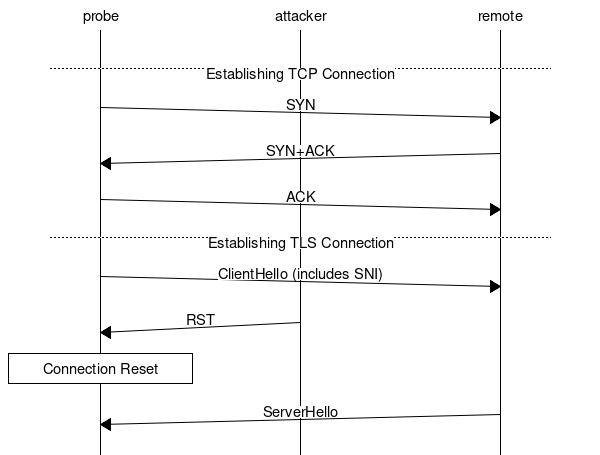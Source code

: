 msc {
  arcgradient="10";

  probe,attacker,remote;

  |||;
  --- [label="Establishing TCP Connection"];
  probe=>remote [ label = "SYN" ];
  probe<=remote [ label = "SYN+ACK" ];
  probe=>remote [ label = "ACK" ];
  
  --- [label="Establishing TLS Connection"];
  probe=>remote [ label = "ClientHello (includes SNI)" ];
  probe<=attacker [ label = "RST" ];
  probe box probe [label="Connection Reset"];

  probe<=remote [ label = "ServerHello" ];
}